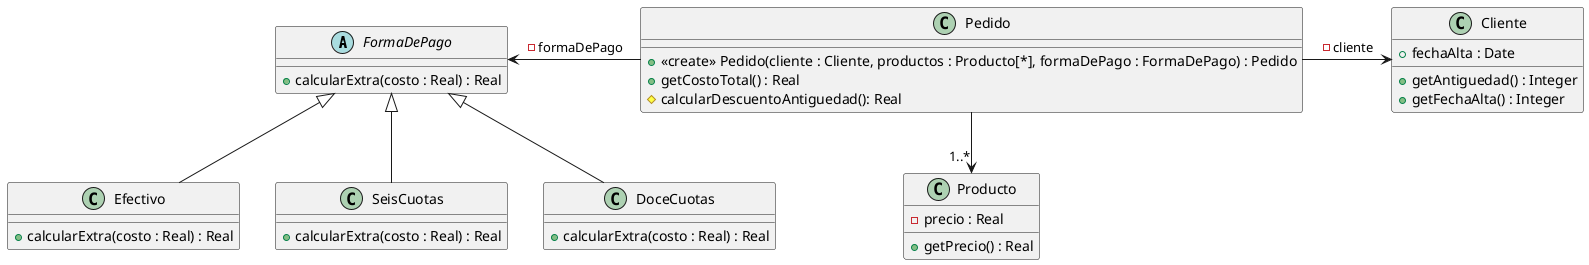 @startuml
abstract class FormaDePago{
+ calcularExtra(costo : Real) : Real
}
class Efectivo{
+ calcularExtra(costo : Real) : Real
}
class SeisCuotas{
+ calcularExtra(costo : Real) : Real
}
class DoceCuotas{
+ calcularExtra(costo : Real) : Real
}
class Pedido{
+ <<create>> Pedido(cliente : Cliente, productos : Producto[*], formaDePago : FormaDePago) : Pedido
+ getCostoTotal() : Real
# calcularDescuentoAntiguedad(): Real
}
class Producto{
- precio : Real
+ getPrecio() : Real
}
class Cliente{
+ fechaAlta : Date
+ getAntiguedad() : Integer
+ getFechaAlta() : Integer
}
Pedido --> "1..*" Producto
FormaDePago <- Pedido : - formaDePago
FormaDePago <|-- DoceCuotas 
FormaDePago <|-- SeisCuotas 
FormaDePago <|-- Efectivo
Pedido -> Cliente : - cliente
@enduml